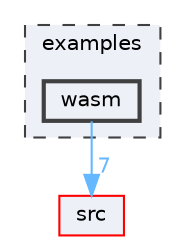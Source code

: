 digraph "/home/runner/work/FastLED/FastLED/examples/wasm"
{
 // LATEX_PDF_SIZE
  bgcolor="transparent";
  edge [fontname=Helvetica,fontsize=10,labelfontname=Helvetica,labelfontsize=10];
  node [fontname=Helvetica,fontsize=10,shape=box,height=0.2,width=0.4];
  compound=true
  subgraph clusterdir_d28a4824dc47e487b107a5db32ef43c4 {
    graph [ bgcolor="#edf0f7", pencolor="grey25", label="examples", fontname=Helvetica,fontsize=10 style="filled,dashed", URL="dir_d28a4824dc47e487b107a5db32ef43c4.html",tooltip=""]
  dir_a5f15344905e1cdba3f0cc6e4b36e105 [label="wasm", fillcolor="#edf0f7", color="grey25", style="filled,bold", URL="dir_a5f15344905e1cdba3f0cc6e4b36e105.html",tooltip=""];
  }
  dir_68267d1309a1af8e8297ef4c3efbcdba [label="src", fillcolor="#edf0f7", color="red", style="filled", URL="dir_68267d1309a1af8e8297ef4c3efbcdba.html",tooltip=""];
  dir_a5f15344905e1cdba3f0cc6e4b36e105->dir_68267d1309a1af8e8297ef4c3efbcdba [headlabel="7", labeldistance=1.5 headhref="dir_000082_000073.html" href="dir_000082_000073.html" color="steelblue1" fontcolor="steelblue1"];
}
